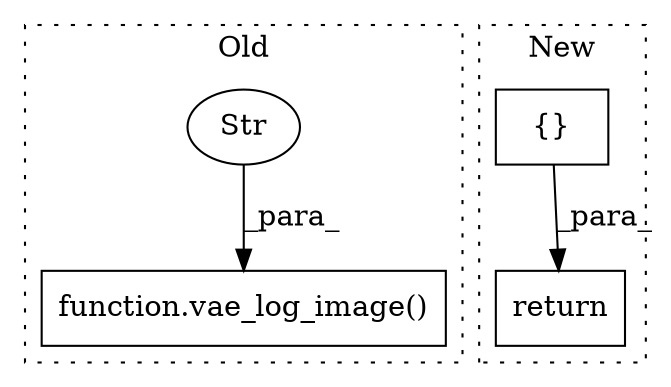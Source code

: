 digraph G {
subgraph cluster0 {
1 [label="function.vae_log_image()" a="75" s="4288,4367" l="14,1" shape="box"];
3 [label="Str" a="66" s="4317" l="5" shape="ellipse"];
label = "Old";
style="dotted";
}
subgraph cluster1 {
2 [label="return" a="93" s="4214" l="7" shape="box"];
4 [label="{}" a="95" s="4221,4257" l="1,1" shape="box"];
label = "New";
style="dotted";
}
3 -> 1 [label="_para_"];
4 -> 2 [label="_para_"];
}